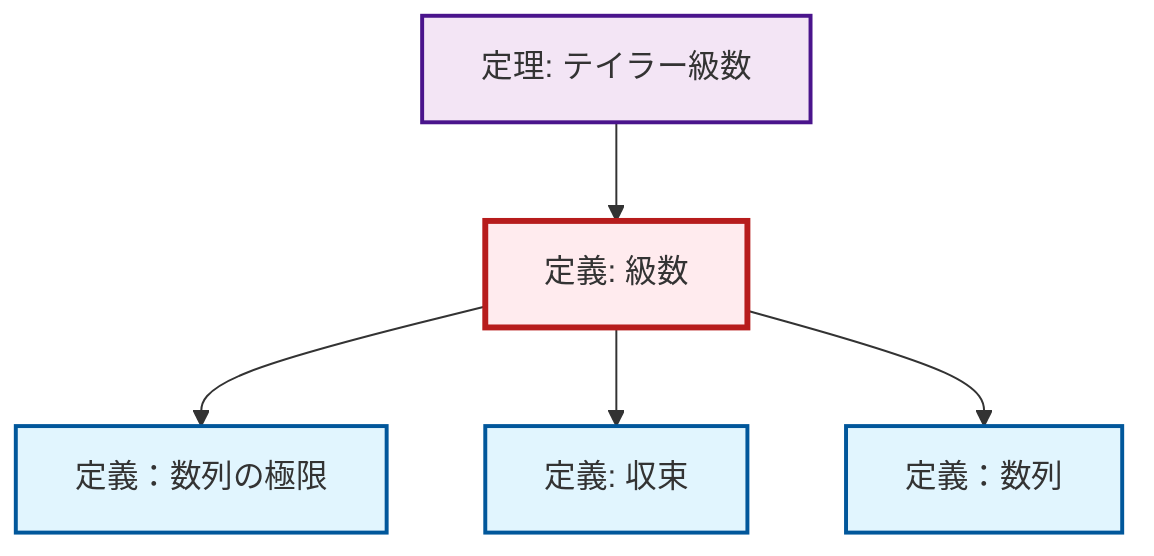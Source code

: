 graph TD
    classDef definition fill:#e1f5fe,stroke:#01579b,stroke-width:2px
    classDef theorem fill:#f3e5f5,stroke:#4a148c,stroke-width:2px
    classDef axiom fill:#fff3e0,stroke:#e65100,stroke-width:2px
    classDef example fill:#e8f5e9,stroke:#1b5e20,stroke-width:2px
    classDef current fill:#ffebee,stroke:#b71c1c,stroke-width:3px
    def-limit["定義：数列の極限"]:::definition
    def-sequence["定義：数列"]:::definition
    def-series["定義: 級数"]:::definition
    def-convergence["定義: 収束"]:::definition
    thm-taylor-series["定理: テイラー級数"]:::theorem
    def-series --> def-limit
    thm-taylor-series --> def-series
    def-series --> def-convergence
    def-series --> def-sequence
    class def-series current